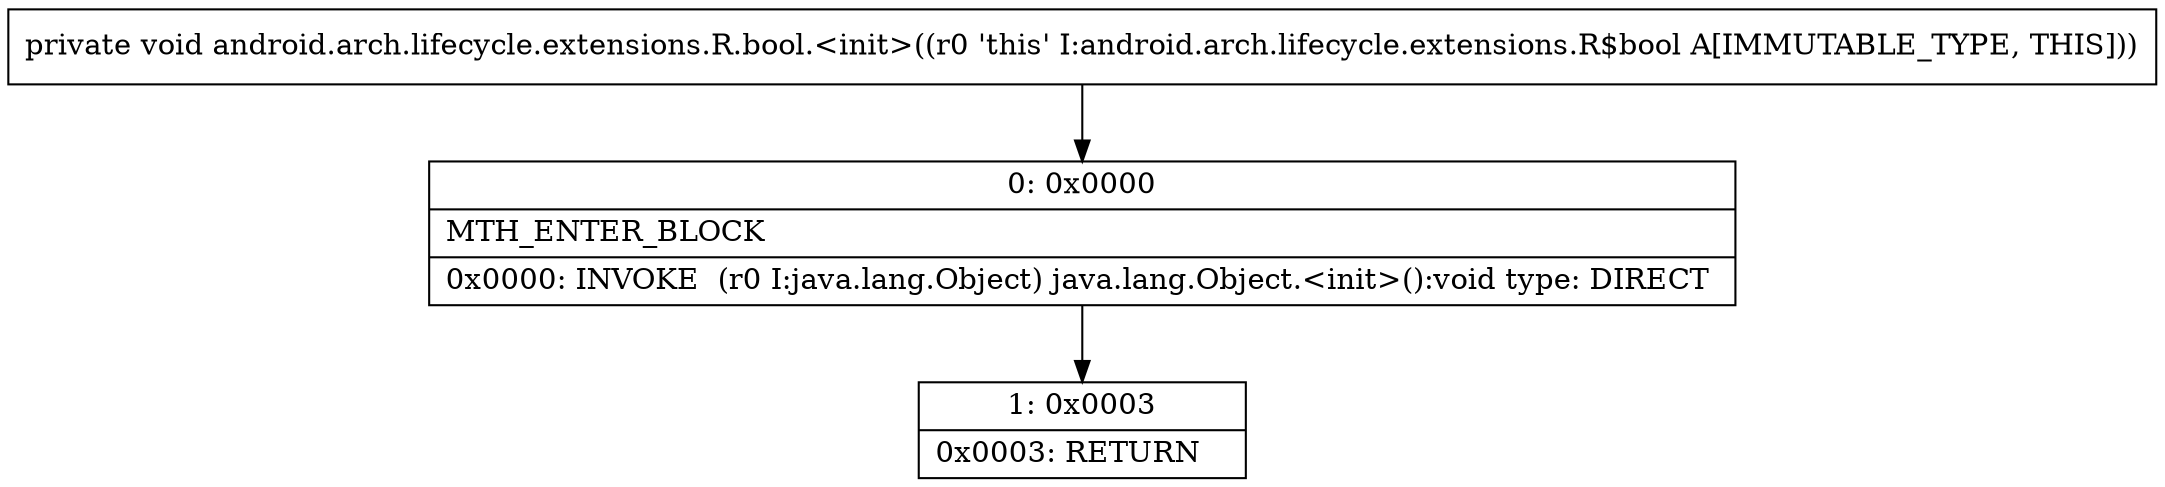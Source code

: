 digraph "CFG forandroid.arch.lifecycle.extensions.R.bool.\<init\>()V" {
Node_0 [shape=record,label="{0\:\ 0x0000|MTH_ENTER_BLOCK\l|0x0000: INVOKE  (r0 I:java.lang.Object) java.lang.Object.\<init\>():void type: DIRECT \l}"];
Node_1 [shape=record,label="{1\:\ 0x0003|0x0003: RETURN   \l}"];
MethodNode[shape=record,label="{private void android.arch.lifecycle.extensions.R.bool.\<init\>((r0 'this' I:android.arch.lifecycle.extensions.R$bool A[IMMUTABLE_TYPE, THIS])) }"];
MethodNode -> Node_0;
Node_0 -> Node_1;
}

